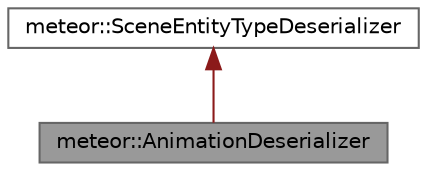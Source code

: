 digraph "meteor::AnimationDeserializer"
{
 // LATEX_PDF_SIZE
  bgcolor="transparent";
  edge [fontname=Helvetica,fontsize=10,labelfontname=Helvetica,labelfontsize=10];
  node [fontname=Helvetica,fontsize=10,shape=box,height=0.2,width=0.4];
  Node1 [id="Node000001",label="meteor::AnimationDeserializer",height=0.2,width=0.4,color="gray40", fillcolor="grey60", style="filled", fontcolor="black",tooltip="Deserializer for Aniamtion."];
  Node2 -> Node1 [id="edge1_Node000001_Node000002",dir="back",color="firebrick4",style="solid",tooltip=" "];
  Node2 [id="Node000002",label="meteor::SceneEntityTypeDeserializer",height=0.2,width=0.4,color="gray40", fillcolor="white", style="filled",URL="$classmeteor_1_1_scene_entity_type_deserializer.html",tooltip="Base class for Scene Enity Derserializers."];
}
